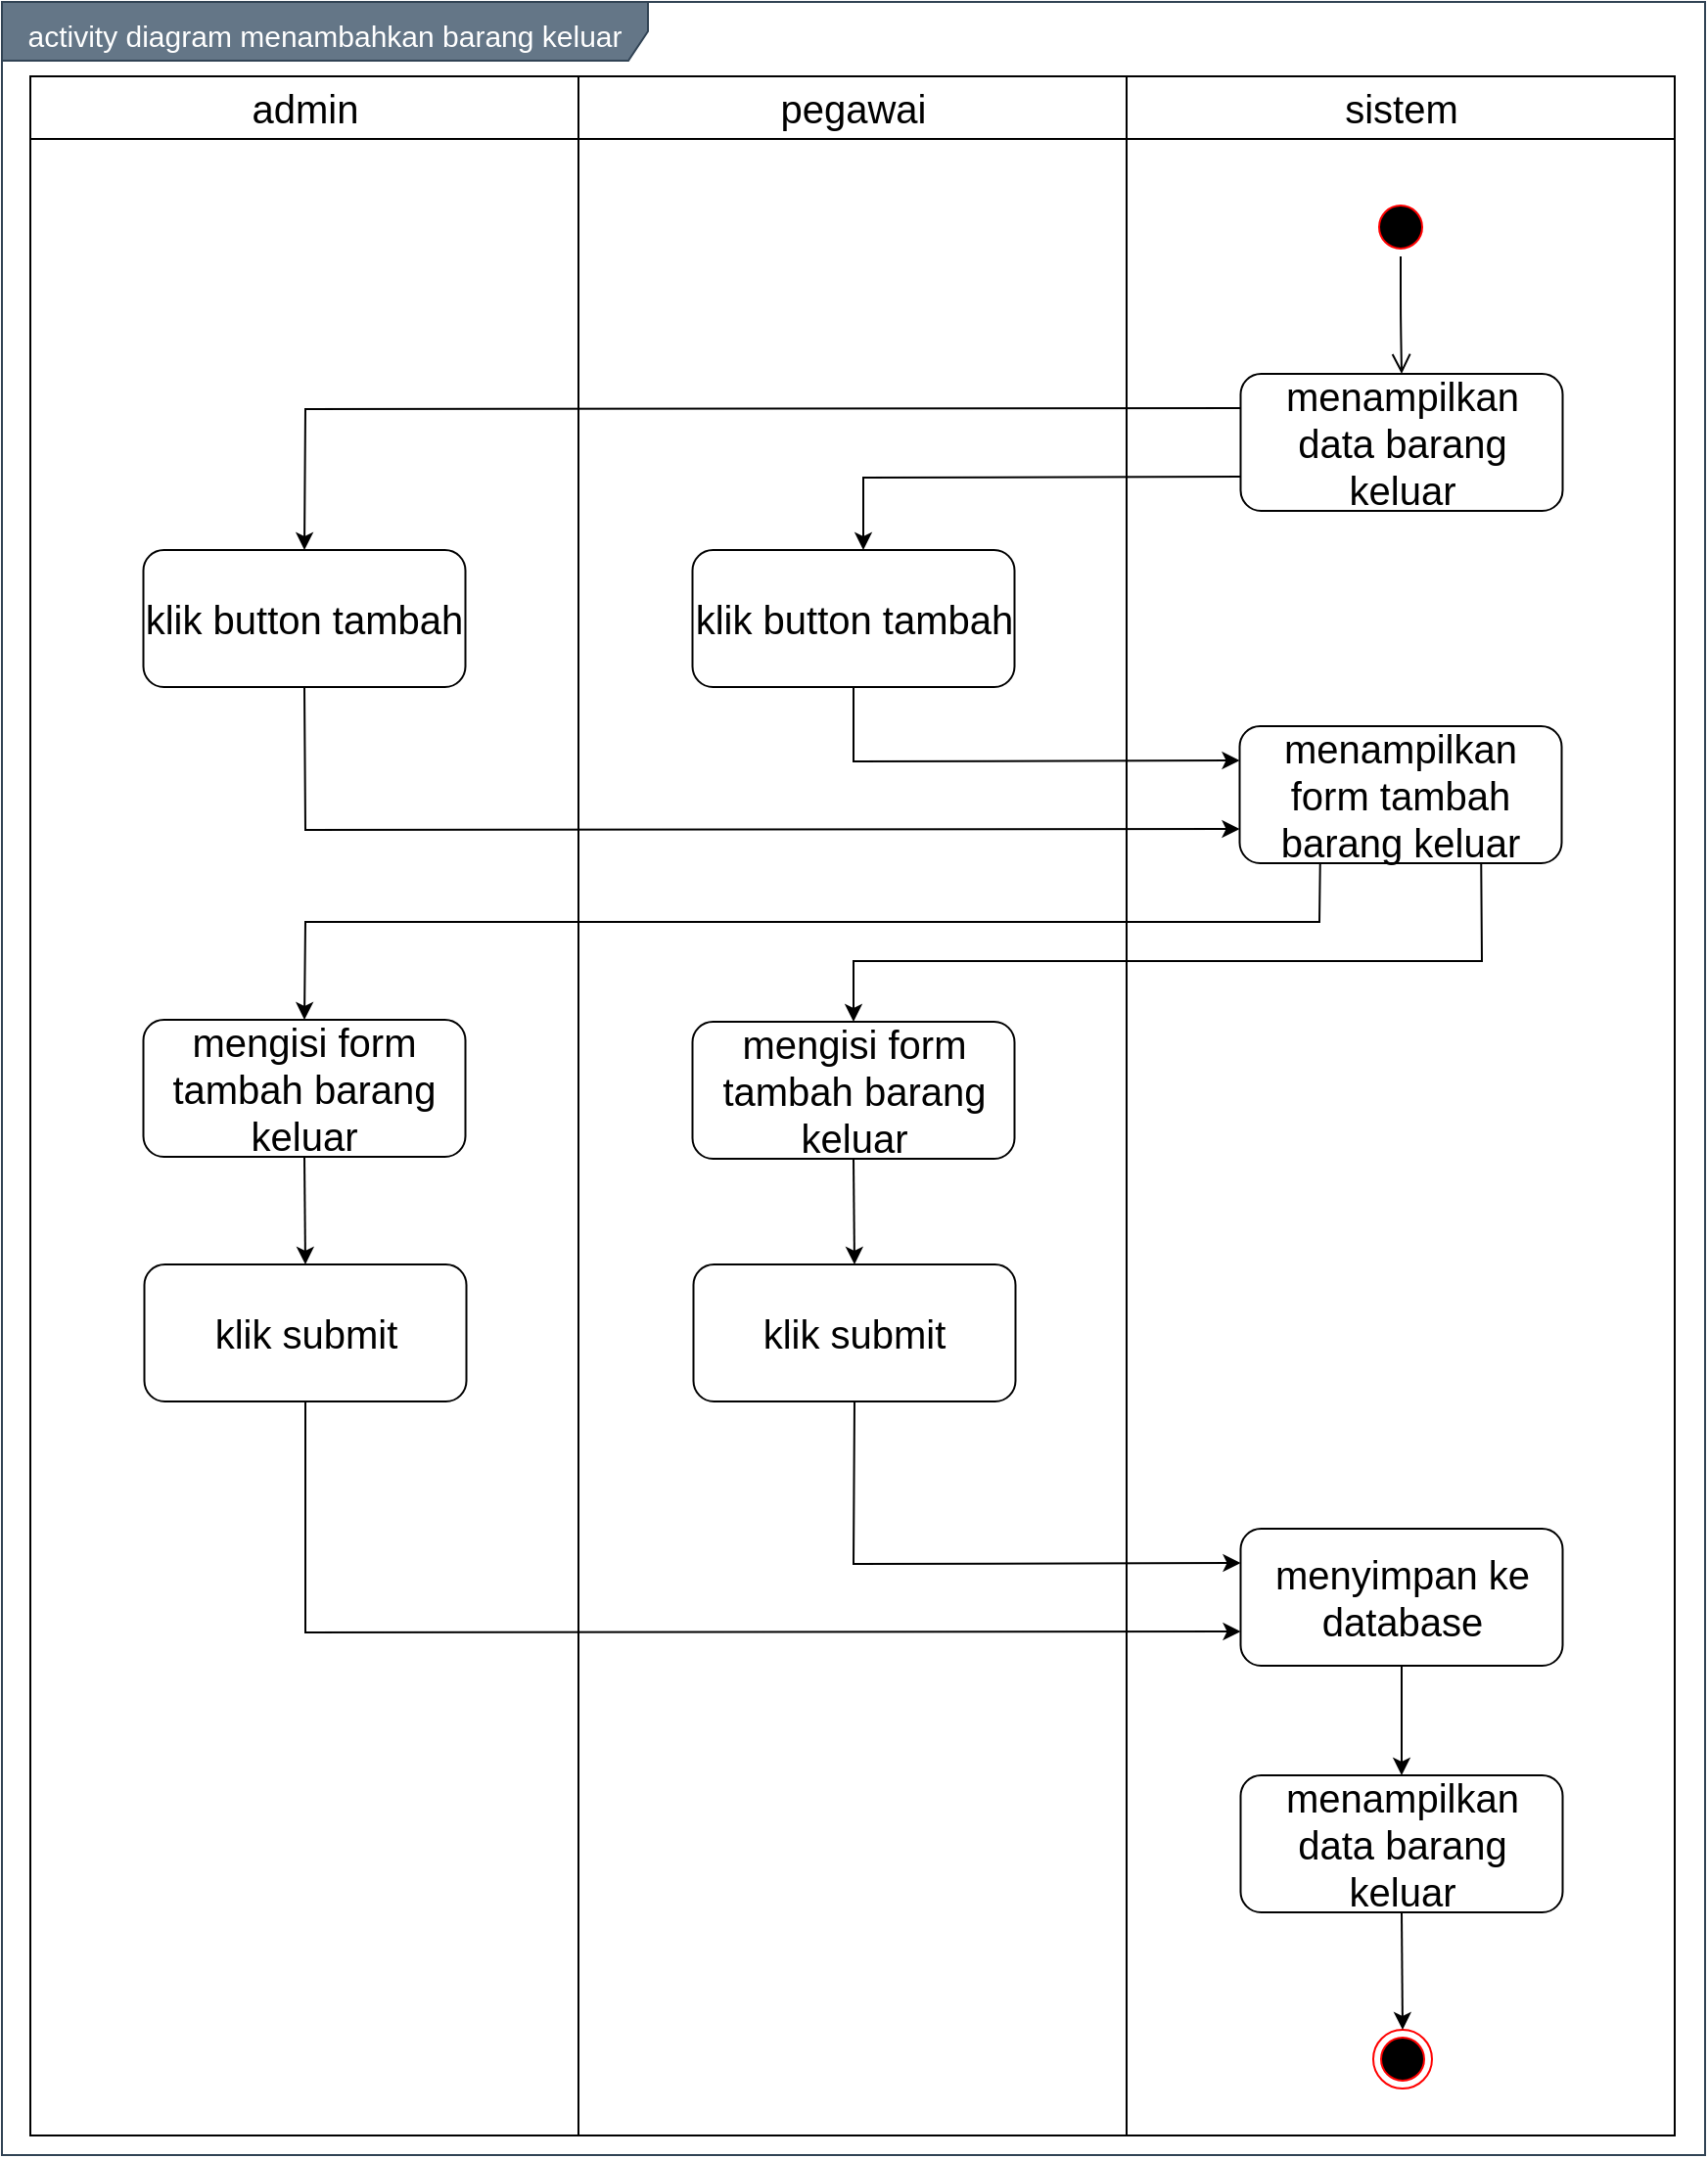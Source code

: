 <mxfile version="14.9.6" type="device"><diagram id="W3RSOLg40FpBd0lHoDka" name="Page-1"><mxGraphModel dx="1019" dy="555" grid="1" gridSize="10" guides="1" tooltips="1" connect="1" arrows="1" fold="1" page="1" pageScale="1" pageWidth="850" pageHeight="1100" math="0" shadow="0"><root><mxCell id="0"/><mxCell id="1" parent="0"/><mxCell id="FmeQPxU8doTnoGyviYcT-1" value="&lt;font style=&quot;font-size: 15px&quot;&gt;activity diagram menambahkan barang keluar&lt;/font&gt;" style="shape=umlFrame;whiteSpace=wrap;html=1;fontSize=20;align=center;width=330;height=30;fillColor=#647687;strokeColor=#314354;fontColor=#ffffff;" vertex="1" parent="1"><mxGeometry x="160" y="100" width="870" height="1100" as="geometry"/></mxCell><mxCell id="FmeQPxU8doTnoGyviYcT-2" value="admin" style="swimlane;whiteSpace=wrap;fontSize=20;fontStyle=0;startSize=32;" vertex="1" parent="1"><mxGeometry x="174.5" y="138" width="280" height="1052" as="geometry"/></mxCell><mxCell id="FmeQPxU8doTnoGyviYcT-3" value="klik button tambah" style="rounded=1;whiteSpace=wrap;html=1;fontSize=20;align=center;" vertex="1" parent="FmeQPxU8doTnoGyviYcT-2"><mxGeometry x="57.75" y="242" width="164.5" height="70" as="geometry"/></mxCell><mxCell id="FmeQPxU8doTnoGyviYcT-4" value="mengisi form tambah barang keluar" style="rounded=1;whiteSpace=wrap;html=1;fontSize=20;align=center;" vertex="1" parent="FmeQPxU8doTnoGyviYcT-2"><mxGeometry x="57.75" y="482" width="164.5" height="70" as="geometry"/></mxCell><mxCell id="FmeQPxU8doTnoGyviYcT-5" value="pegawai" style="swimlane;whiteSpace=wrap;fontSize=20;fontStyle=0;startSize=32;" vertex="1" parent="1"><mxGeometry x="454.5" y="138" width="280" height="1052" as="geometry"/></mxCell><mxCell id="FmeQPxU8doTnoGyviYcT-6" value="klik submit" style="rounded=1;whiteSpace=wrap;html=1;fontSize=20;align=center;" vertex="1" parent="FmeQPxU8doTnoGyviYcT-5"><mxGeometry x="58.75" y="607" width="164.5" height="70" as="geometry"/></mxCell><mxCell id="FmeQPxU8doTnoGyviYcT-7" value="sistem" style="swimlane;whiteSpace=wrap;fontSize=20;fontStyle=0;startSize=32;" vertex="1" parent="1"><mxGeometry x="734.5" y="138" width="280" height="1052" as="geometry"/></mxCell><mxCell id="FmeQPxU8doTnoGyviYcT-8" value="" style="ellipse;html=1;shape=endState;fillColor=#000000;strokeColor=#ff0000;fontSize=20;align=center;" vertex="1" parent="FmeQPxU8doTnoGyviYcT-7"><mxGeometry x="126" y="998" width="30" height="30" as="geometry"/></mxCell><mxCell id="FmeQPxU8doTnoGyviYcT-9" value="" style="ellipse;html=1;shape=startState;fillColor=#000000;strokeColor=#ff0000;fontSize=20;align=center;" vertex="1" parent="FmeQPxU8doTnoGyviYcT-7"><mxGeometry x="125" y="62" width="30" height="30" as="geometry"/></mxCell><mxCell id="FmeQPxU8doTnoGyviYcT-10" value="" style="edgeStyle=orthogonalEdgeStyle;html=1;verticalAlign=bottom;endArrow=open;endSize=8;fontSize=20;entryX=0.5;entryY=0;entryDx=0;entryDy=0;" edge="1" parent="FmeQPxU8doTnoGyviYcT-7" source="FmeQPxU8doTnoGyviYcT-9" target="FmeQPxU8doTnoGyviYcT-11"><mxGeometry relative="1" as="geometry"><mxPoint x="140" y="152" as="targetPoint"/></mxGeometry></mxCell><mxCell id="FmeQPxU8doTnoGyviYcT-11" value="menampilkan data barang keluar" style="rounded=1;whiteSpace=wrap;html=1;fontSize=20;align=center;" vertex="1" parent="FmeQPxU8doTnoGyviYcT-7"><mxGeometry x="58.25" y="152" width="164.5" height="70" as="geometry"/></mxCell><mxCell id="FmeQPxU8doTnoGyviYcT-12" value="menyimpan ke database" style="rounded=1;whiteSpace=wrap;html=1;fontSize=20;align=center;" vertex="1" parent="FmeQPxU8doTnoGyviYcT-7"><mxGeometry x="58.25" y="742" width="164.5" height="70" as="geometry"/></mxCell><mxCell id="FmeQPxU8doTnoGyviYcT-13" value="klik button tambah" style="rounded=1;whiteSpace=wrap;html=1;fontSize=20;align=center;" vertex="1" parent="1"><mxGeometry x="512.75" y="380" width="164.5" height="70" as="geometry"/></mxCell><mxCell id="FmeQPxU8doTnoGyviYcT-14" value="menampilkan data barang keluar" style="rounded=1;whiteSpace=wrap;html=1;fontSize=20;align=center;" vertex="1" parent="1"><mxGeometry x="792.75" y="1006" width="164.5" height="70" as="geometry"/></mxCell><mxCell id="FmeQPxU8doTnoGyviYcT-15" value="" style="endArrow=classic;html=1;fontSize=20;strokeColor=#000000;entryX=0.5;entryY=0;entryDx=0;entryDy=0;exitX=0.5;exitY=1;exitDx=0;exitDy=0;" edge="1" parent="1" source="FmeQPxU8doTnoGyviYcT-14" target="FmeQPxU8doTnoGyviYcT-8"><mxGeometry width="50" height="50" relative="1" as="geometry"><mxPoint x="875" y="1596" as="sourcePoint"/><mxPoint x="895" y="1452.0" as="targetPoint"/></mxGeometry></mxCell><mxCell id="FmeQPxU8doTnoGyviYcT-16" value="mengisi form tambah barang keluar" style="rounded=1;whiteSpace=wrap;html=1;fontSize=20;align=center;" vertex="1" parent="1"><mxGeometry x="512.75" y="621" width="164.5" height="70" as="geometry"/></mxCell><mxCell id="FmeQPxU8doTnoGyviYcT-17" value="" style="endArrow=classic;html=1;exitX=0;exitY=0.75;exitDx=0;exitDy=0;rounded=0;" edge="1" parent="1" source="FmeQPxU8doTnoGyviYcT-11"><mxGeometry width="50" height="50" relative="1" as="geometry"><mxPoint x="600" y="580" as="sourcePoint"/><mxPoint x="600" y="380" as="targetPoint"/><Array as="points"><mxPoint x="600" y="343"/></Array></mxGeometry></mxCell><mxCell id="FmeQPxU8doTnoGyviYcT-18" value="" style="endArrow=classic;html=1;exitX=0;exitY=0.25;exitDx=0;exitDy=0;rounded=0;entryX=0.5;entryY=0;entryDx=0;entryDy=0;" edge="1" parent="1" source="FmeQPxU8doTnoGyviYcT-11" target="FmeQPxU8doTnoGyviYcT-3"><mxGeometry width="50" height="50" relative="1" as="geometry"><mxPoint x="802.75" y="352.5" as="sourcePoint"/><mxPoint x="610" y="390" as="targetPoint"/><Array as="points"><mxPoint x="315" y="308"/></Array></mxGeometry></mxCell><mxCell id="FmeQPxU8doTnoGyviYcT-19" value="menampilkan form tambah barang keluar" style="rounded=1;whiteSpace=wrap;html=1;fontSize=20;align=center;" vertex="1" parent="1"><mxGeometry x="792.25" y="470" width="164.5" height="70" as="geometry"/></mxCell><mxCell id="FmeQPxU8doTnoGyviYcT-20" value="klik submit" style="rounded=1;whiteSpace=wrap;html=1;fontSize=20;align=center;" vertex="1" parent="1"><mxGeometry x="232.75" y="745" width="164.5" height="70" as="geometry"/></mxCell><mxCell id="FmeQPxU8doTnoGyviYcT-21" value="" style="endArrow=classic;html=1;entryX=0;entryY=0.25;entryDx=0;entryDy=0;exitX=0.5;exitY=1;exitDx=0;exitDy=0;rounded=0;" edge="1" parent="1" source="FmeQPxU8doTnoGyviYcT-13" target="FmeQPxU8doTnoGyviYcT-19"><mxGeometry width="50" height="50" relative="1" as="geometry"><mxPoint x="540" y="460" as="sourcePoint"/><mxPoint x="590" y="410" as="targetPoint"/><Array as="points"><mxPoint x="595" y="488"/></Array></mxGeometry></mxCell><mxCell id="FmeQPxU8doTnoGyviYcT-22" value="" style="endArrow=classic;html=1;entryX=0;entryY=0.75;entryDx=0;entryDy=0;exitX=0.5;exitY=1;exitDx=0;exitDy=0;rounded=0;" edge="1" parent="1" source="FmeQPxU8doTnoGyviYcT-3" target="FmeQPxU8doTnoGyviYcT-19"><mxGeometry width="50" height="50" relative="1" as="geometry"><mxPoint x="540" y="460" as="sourcePoint"/><mxPoint x="590" y="410" as="targetPoint"/><Array as="points"><mxPoint x="315" y="523"/></Array></mxGeometry></mxCell><mxCell id="FmeQPxU8doTnoGyviYcT-23" value="" style="endArrow=classic;html=1;entryX=0.5;entryY=0;entryDx=0;entryDy=0;exitX=0.25;exitY=1;exitDx=0;exitDy=0;rounded=0;" edge="1" parent="1" source="FmeQPxU8doTnoGyviYcT-19" target="FmeQPxU8doTnoGyviYcT-4"><mxGeometry width="50" height="50" relative="1" as="geometry"><mxPoint x="620" y="680" as="sourcePoint"/><mxPoint x="670" y="630" as="targetPoint"/><Array as="points"><mxPoint x="833" y="570"/><mxPoint x="315" y="570"/></Array></mxGeometry></mxCell><mxCell id="FmeQPxU8doTnoGyviYcT-24" value="" style="endArrow=classic;html=1;exitX=0.75;exitY=1;exitDx=0;exitDy=0;entryX=0.5;entryY=0;entryDx=0;entryDy=0;rounded=0;" edge="1" parent="1" source="FmeQPxU8doTnoGyviYcT-19" target="FmeQPxU8doTnoGyviYcT-16"><mxGeometry width="50" height="50" relative="1" as="geometry"><mxPoint x="620" y="680" as="sourcePoint"/><mxPoint x="670" y="630" as="targetPoint"/><Array as="points"><mxPoint x="916" y="590"/><mxPoint x="595" y="590"/></Array></mxGeometry></mxCell><mxCell id="FmeQPxU8doTnoGyviYcT-25" value="" style="endArrow=classic;html=1;entryX=0.5;entryY=0;entryDx=0;entryDy=0;exitX=0.5;exitY=1;exitDx=0;exitDy=0;" edge="1" parent="1" source="FmeQPxU8doTnoGyviYcT-16" target="FmeQPxU8doTnoGyviYcT-6"><mxGeometry width="50" height="50" relative="1" as="geometry"><mxPoint x="530" y="710" as="sourcePoint"/><mxPoint x="580" y="660" as="targetPoint"/></mxGeometry></mxCell><mxCell id="FmeQPxU8doTnoGyviYcT-26" value="" style="endArrow=classic;html=1;entryX=0.5;entryY=0;entryDx=0;entryDy=0;exitX=0.5;exitY=1;exitDx=0;exitDy=0;" edge="1" parent="1" source="FmeQPxU8doTnoGyviYcT-4" target="FmeQPxU8doTnoGyviYcT-20"><mxGeometry width="50" height="50" relative="1" as="geometry"><mxPoint x="605" y="701" as="sourcePoint"/><mxPoint x="605.5" y="755" as="targetPoint"/></mxGeometry></mxCell><mxCell id="FmeQPxU8doTnoGyviYcT-27" value="" style="endArrow=classic;html=1;entryX=0;entryY=0.25;entryDx=0;entryDy=0;exitX=0.5;exitY=1;exitDx=0;exitDy=0;rounded=0;" edge="1" parent="1" source="FmeQPxU8doTnoGyviYcT-6" target="FmeQPxU8doTnoGyviYcT-12"><mxGeometry width="50" height="50" relative="1" as="geometry"><mxPoint x="324.5" y="700" as="sourcePoint"/><mxPoint x="325.0" y="755" as="targetPoint"/><Array as="points"><mxPoint x="595" y="898"/></Array></mxGeometry></mxCell><mxCell id="FmeQPxU8doTnoGyviYcT-28" value="" style="endArrow=classic;html=1;exitX=0.5;exitY=1;exitDx=0;exitDy=0;entryX=0;entryY=0.75;entryDx=0;entryDy=0;rounded=0;" edge="1" parent="1" source="FmeQPxU8doTnoGyviYcT-20" target="FmeQPxU8doTnoGyviYcT-12"><mxGeometry width="50" height="50" relative="1" as="geometry"><mxPoint x="590" y="990" as="sourcePoint"/><mxPoint x="640" y="940" as="targetPoint"/><Array as="points"><mxPoint x="315" y="933"/></Array></mxGeometry></mxCell><mxCell id="FmeQPxU8doTnoGyviYcT-29" value="" style="endArrow=classic;html=1;entryX=0.5;entryY=0;entryDx=0;entryDy=0;exitX=0.5;exitY=1;exitDx=0;exitDy=0;" edge="1" parent="1" source="FmeQPxU8doTnoGyviYcT-12" target="FmeQPxU8doTnoGyviYcT-14"><mxGeometry width="50" height="50" relative="1" as="geometry"><mxPoint x="590" y="990" as="sourcePoint"/><mxPoint x="640" y="940" as="targetPoint"/></mxGeometry></mxCell></root></mxGraphModel></diagram></mxfile>